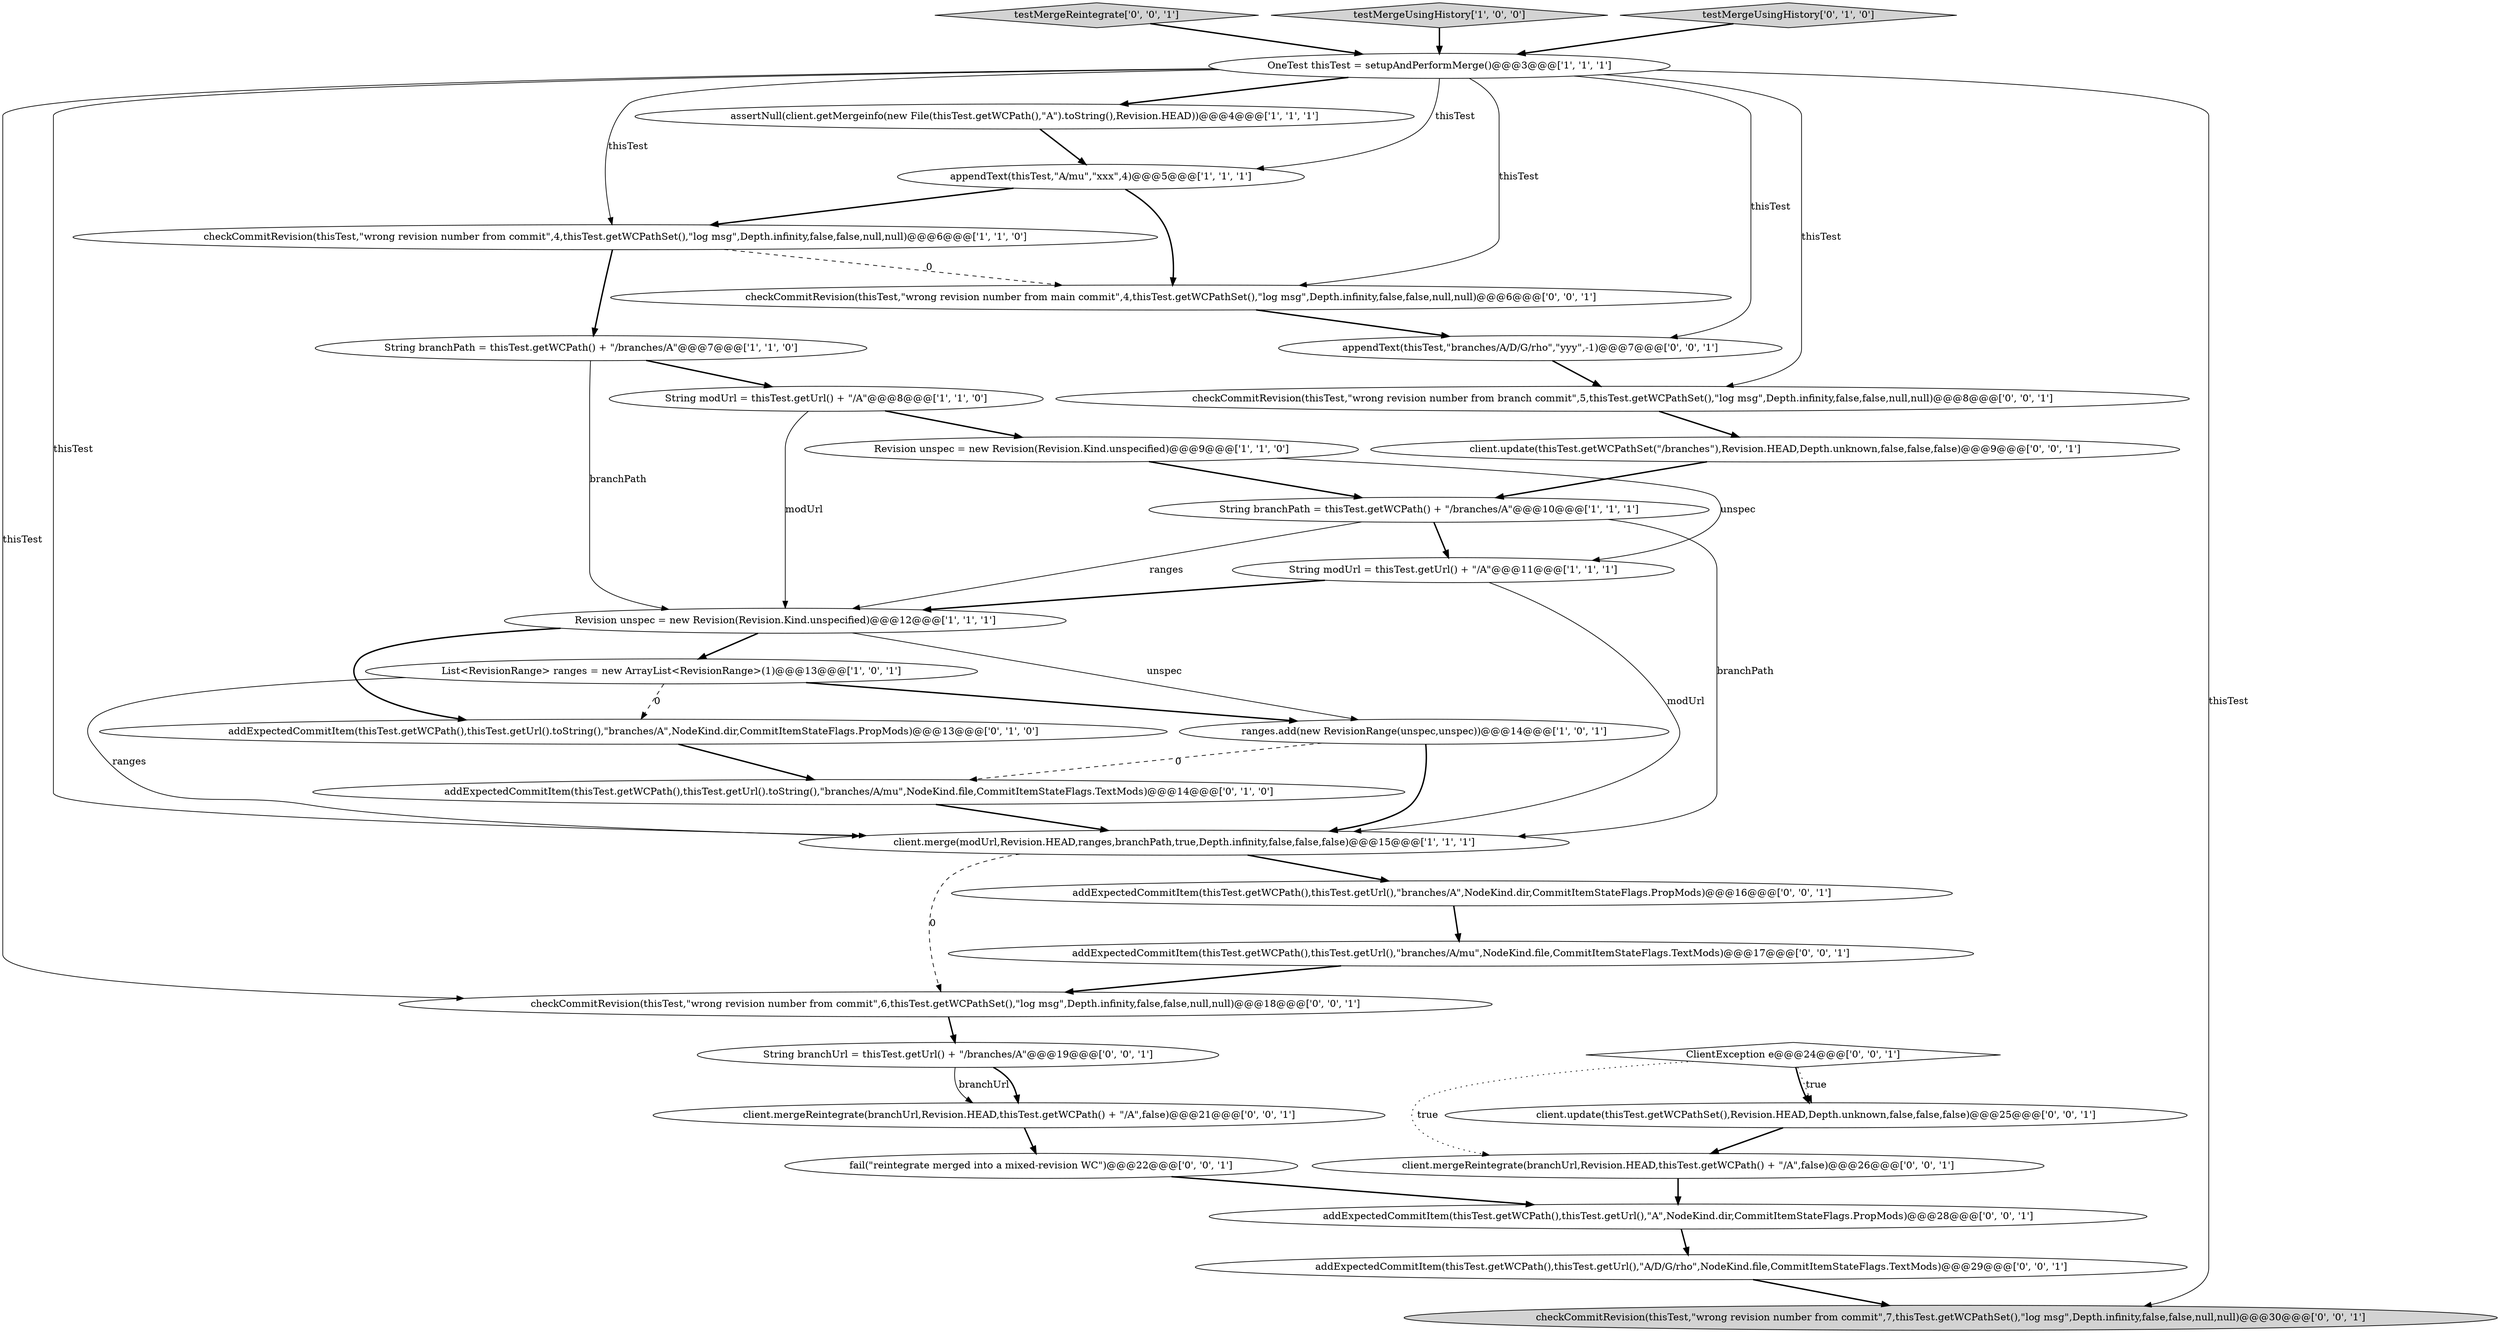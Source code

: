 digraph {
2 [style = filled, label = "Revision unspec = new Revision(Revision.Kind.unspecified)@@@12@@@['1', '1', '1']", fillcolor = white, shape = ellipse image = "AAA0AAABBB1BBB"];
14 [style = filled, label = "addExpectedCommitItem(thisTest.getWCPath(),thisTest.getUrl().toString(),\"branches/A\",NodeKind.dir,CommitItemStateFlags.PropMods)@@@13@@@['0', '1', '0']", fillcolor = white, shape = ellipse image = "AAA1AAABBB2BBB"];
22 [style = filled, label = "addExpectedCommitItem(thisTest.getWCPath(),thisTest.getUrl(),\"A\",NodeKind.dir,CommitItemStateFlags.PropMods)@@@28@@@['0', '0', '1']", fillcolor = white, shape = ellipse image = "AAA0AAABBB3BBB"];
20 [style = filled, label = "client.update(thisTest.getWCPathSet(),Revision.HEAD,Depth.unknown,false,false,false)@@@25@@@['0', '0', '1']", fillcolor = white, shape = ellipse image = "AAA0AAABBB3BBB"];
3 [style = filled, label = "assertNull(client.getMergeinfo(new File(thisTest.getWCPath(),\"A\").toString(),Revision.HEAD))@@@4@@@['1', '1', '1']", fillcolor = white, shape = ellipse image = "AAA0AAABBB1BBB"];
5 [style = filled, label = "String modUrl = thisTest.getUrl() + \"/A\"@@@11@@@['1', '1', '1']", fillcolor = white, shape = ellipse image = "AAA0AAABBB1BBB"];
23 [style = filled, label = "testMergeReintegrate['0', '0', '1']", fillcolor = lightgray, shape = diamond image = "AAA0AAABBB3BBB"];
7 [style = filled, label = "String branchPath = thisTest.getWCPath() + \"/branches/A\"@@@10@@@['1', '1', '1']", fillcolor = white, shape = ellipse image = "AAA0AAABBB1BBB"];
21 [style = filled, label = "checkCommitRevision(thisTest,\"wrong revision number from branch commit\",5,thisTest.getWCPathSet(),\"log msg\",Depth.infinity,false,false,null,null)@@@8@@@['0', '0', '1']", fillcolor = white, shape = ellipse image = "AAA0AAABBB3BBB"];
24 [style = filled, label = "String branchUrl = thisTest.getUrl() + \"/branches/A\"@@@19@@@['0', '0', '1']", fillcolor = white, shape = ellipse image = "AAA0AAABBB3BBB"];
19 [style = filled, label = "client.mergeReintegrate(branchUrl,Revision.HEAD,thisTest.getWCPath() + \"/A\",false)@@@26@@@['0', '0', '1']", fillcolor = white, shape = ellipse image = "AAA0AAABBB3BBB"];
12 [style = filled, label = "client.merge(modUrl,Revision.HEAD,ranges,branchPath,true,Depth.infinity,false,false,false)@@@15@@@['1', '1', '1']", fillcolor = white, shape = ellipse image = "AAA0AAABBB1BBB"];
29 [style = filled, label = "addExpectedCommitItem(thisTest.getWCPath(),thisTest.getUrl(),\"A/D/G/rho\",NodeKind.file,CommitItemStateFlags.TextMods)@@@29@@@['0', '0', '1']", fillcolor = white, shape = ellipse image = "AAA0AAABBB3BBB"];
8 [style = filled, label = "ranges.add(new RevisionRange(unspec,unspec))@@@14@@@['1', '0', '1']", fillcolor = white, shape = ellipse image = "AAA0AAABBB1BBB"];
26 [style = filled, label = "checkCommitRevision(thisTest,\"wrong revision number from commit\",7,thisTest.getWCPathSet(),\"log msg\",Depth.infinity,false,false,null,null)@@@30@@@['0', '0', '1']", fillcolor = lightgray, shape = ellipse image = "AAA0AAABBB3BBB"];
30 [style = filled, label = "addExpectedCommitItem(thisTest.getWCPath(),thisTest.getUrl(),\"branches/A/mu\",NodeKind.file,CommitItemStateFlags.TextMods)@@@17@@@['0', '0', '1']", fillcolor = white, shape = ellipse image = "AAA0AAABBB3BBB"];
25 [style = filled, label = "client.update(thisTest.getWCPathSet(\"/branches\"),Revision.HEAD,Depth.unknown,false,false,false)@@@9@@@['0', '0', '1']", fillcolor = white, shape = ellipse image = "AAA0AAABBB3BBB"];
18 [style = filled, label = "checkCommitRevision(thisTest,\"wrong revision number from main commit\",4,thisTest.getWCPathSet(),\"log msg\",Depth.infinity,false,false,null,null)@@@6@@@['0', '0', '1']", fillcolor = white, shape = ellipse image = "AAA0AAABBB3BBB"];
11 [style = filled, label = "checkCommitRevision(thisTest,\"wrong revision number from commit\",4,thisTest.getWCPathSet(),\"log msg\",Depth.infinity,false,false,null,null)@@@6@@@['1', '1', '0']", fillcolor = white, shape = ellipse image = "AAA0AAABBB1BBB"];
32 [style = filled, label = "fail(\"reintegrate merged into a mixed-revision WC\")@@@22@@@['0', '0', '1']", fillcolor = white, shape = ellipse image = "AAA0AAABBB3BBB"];
16 [style = filled, label = "addExpectedCommitItem(thisTest.getWCPath(),thisTest.getUrl().toString(),\"branches/A/mu\",NodeKind.file,CommitItemStateFlags.TextMods)@@@14@@@['0', '1', '0']", fillcolor = white, shape = ellipse image = "AAA1AAABBB2BBB"];
33 [style = filled, label = "ClientException e@@@24@@@['0', '0', '1']", fillcolor = white, shape = diamond image = "AAA0AAABBB3BBB"];
10 [style = filled, label = "String modUrl = thisTest.getUrl() + \"/A\"@@@8@@@['1', '1', '0']", fillcolor = white, shape = ellipse image = "AAA0AAABBB1BBB"];
4 [style = filled, label = "appendText(thisTest,\"A/mu\",\"xxx\",4)@@@5@@@['1', '1', '1']", fillcolor = white, shape = ellipse image = "AAA0AAABBB1BBB"];
9 [style = filled, label = "Revision unspec = new Revision(Revision.Kind.unspecified)@@@9@@@['1', '1', '0']", fillcolor = white, shape = ellipse image = "AAA0AAABBB1BBB"];
31 [style = filled, label = "client.mergeReintegrate(branchUrl,Revision.HEAD,thisTest.getWCPath() + \"/A\",false)@@@21@@@['0', '0', '1']", fillcolor = white, shape = ellipse image = "AAA0AAABBB3BBB"];
0 [style = filled, label = "testMergeUsingHistory['1', '0', '0']", fillcolor = lightgray, shape = diamond image = "AAA0AAABBB1BBB"];
13 [style = filled, label = "List<RevisionRange> ranges = new ArrayList<RevisionRange>(1)@@@13@@@['1', '0', '1']", fillcolor = white, shape = ellipse image = "AAA0AAABBB1BBB"];
17 [style = filled, label = "checkCommitRevision(thisTest,\"wrong revision number from commit\",6,thisTest.getWCPathSet(),\"log msg\",Depth.infinity,false,false,null,null)@@@18@@@['0', '0', '1']", fillcolor = white, shape = ellipse image = "AAA0AAABBB3BBB"];
27 [style = filled, label = "appendText(thisTest,\"branches/A/D/G/rho\",\"yyy\",-1)@@@7@@@['0', '0', '1']", fillcolor = white, shape = ellipse image = "AAA0AAABBB3BBB"];
6 [style = filled, label = "String branchPath = thisTest.getWCPath() + \"/branches/A\"@@@7@@@['1', '1', '0']", fillcolor = white, shape = ellipse image = "AAA0AAABBB1BBB"];
1 [style = filled, label = "OneTest thisTest = setupAndPerformMerge()@@@3@@@['1', '1', '1']", fillcolor = white, shape = ellipse image = "AAA0AAABBB1BBB"];
15 [style = filled, label = "testMergeUsingHistory['0', '1', '0']", fillcolor = lightgray, shape = diamond image = "AAA0AAABBB2BBB"];
28 [style = filled, label = "addExpectedCommitItem(thisTest.getWCPath(),thisTest.getUrl(),\"branches/A\",NodeKind.dir,CommitItemStateFlags.PropMods)@@@16@@@['0', '0', '1']", fillcolor = white, shape = ellipse image = "AAA0AAABBB3BBB"];
5->2 [style = bold, label=""];
1->4 [style = solid, label="thisTest"];
28->30 [style = bold, label=""];
22->29 [style = bold, label=""];
24->31 [style = solid, label="branchUrl"];
8->16 [style = dashed, label="0"];
12->28 [style = bold, label=""];
10->2 [style = solid, label="modUrl"];
15->1 [style = bold, label=""];
13->12 [style = solid, label="ranges"];
12->17 [style = dashed, label="0"];
8->12 [style = bold, label=""];
14->16 [style = bold, label=""];
4->18 [style = bold, label=""];
13->14 [style = dashed, label="0"];
23->1 [style = bold, label=""];
33->19 [style = dotted, label="true"];
2->13 [style = bold, label=""];
10->9 [style = bold, label=""];
7->2 [style = solid, label="ranges"];
1->17 [style = solid, label="thisTest"];
4->11 [style = bold, label=""];
25->7 [style = bold, label=""];
5->12 [style = solid, label="modUrl"];
1->26 [style = solid, label="thisTest"];
1->21 [style = solid, label="thisTest"];
19->22 [style = bold, label=""];
6->2 [style = solid, label="branchPath"];
33->20 [style = bold, label=""];
11->6 [style = bold, label=""];
1->12 [style = solid, label="thisTest"];
31->32 [style = bold, label=""];
0->1 [style = bold, label=""];
9->5 [style = solid, label="unspec"];
20->19 [style = bold, label=""];
6->10 [style = bold, label=""];
16->12 [style = bold, label=""];
21->25 [style = bold, label=""];
1->3 [style = bold, label=""];
24->31 [style = bold, label=""];
1->27 [style = solid, label="thisTest"];
17->24 [style = bold, label=""];
7->12 [style = solid, label="branchPath"];
11->18 [style = dashed, label="0"];
32->22 [style = bold, label=""];
7->5 [style = bold, label=""];
1->18 [style = solid, label="thisTest"];
2->14 [style = bold, label=""];
13->8 [style = bold, label=""];
30->17 [style = bold, label=""];
1->11 [style = solid, label="thisTest"];
18->27 [style = bold, label=""];
3->4 [style = bold, label=""];
2->8 [style = solid, label="unspec"];
27->21 [style = bold, label=""];
33->20 [style = dotted, label="true"];
29->26 [style = bold, label=""];
9->7 [style = bold, label=""];
}
